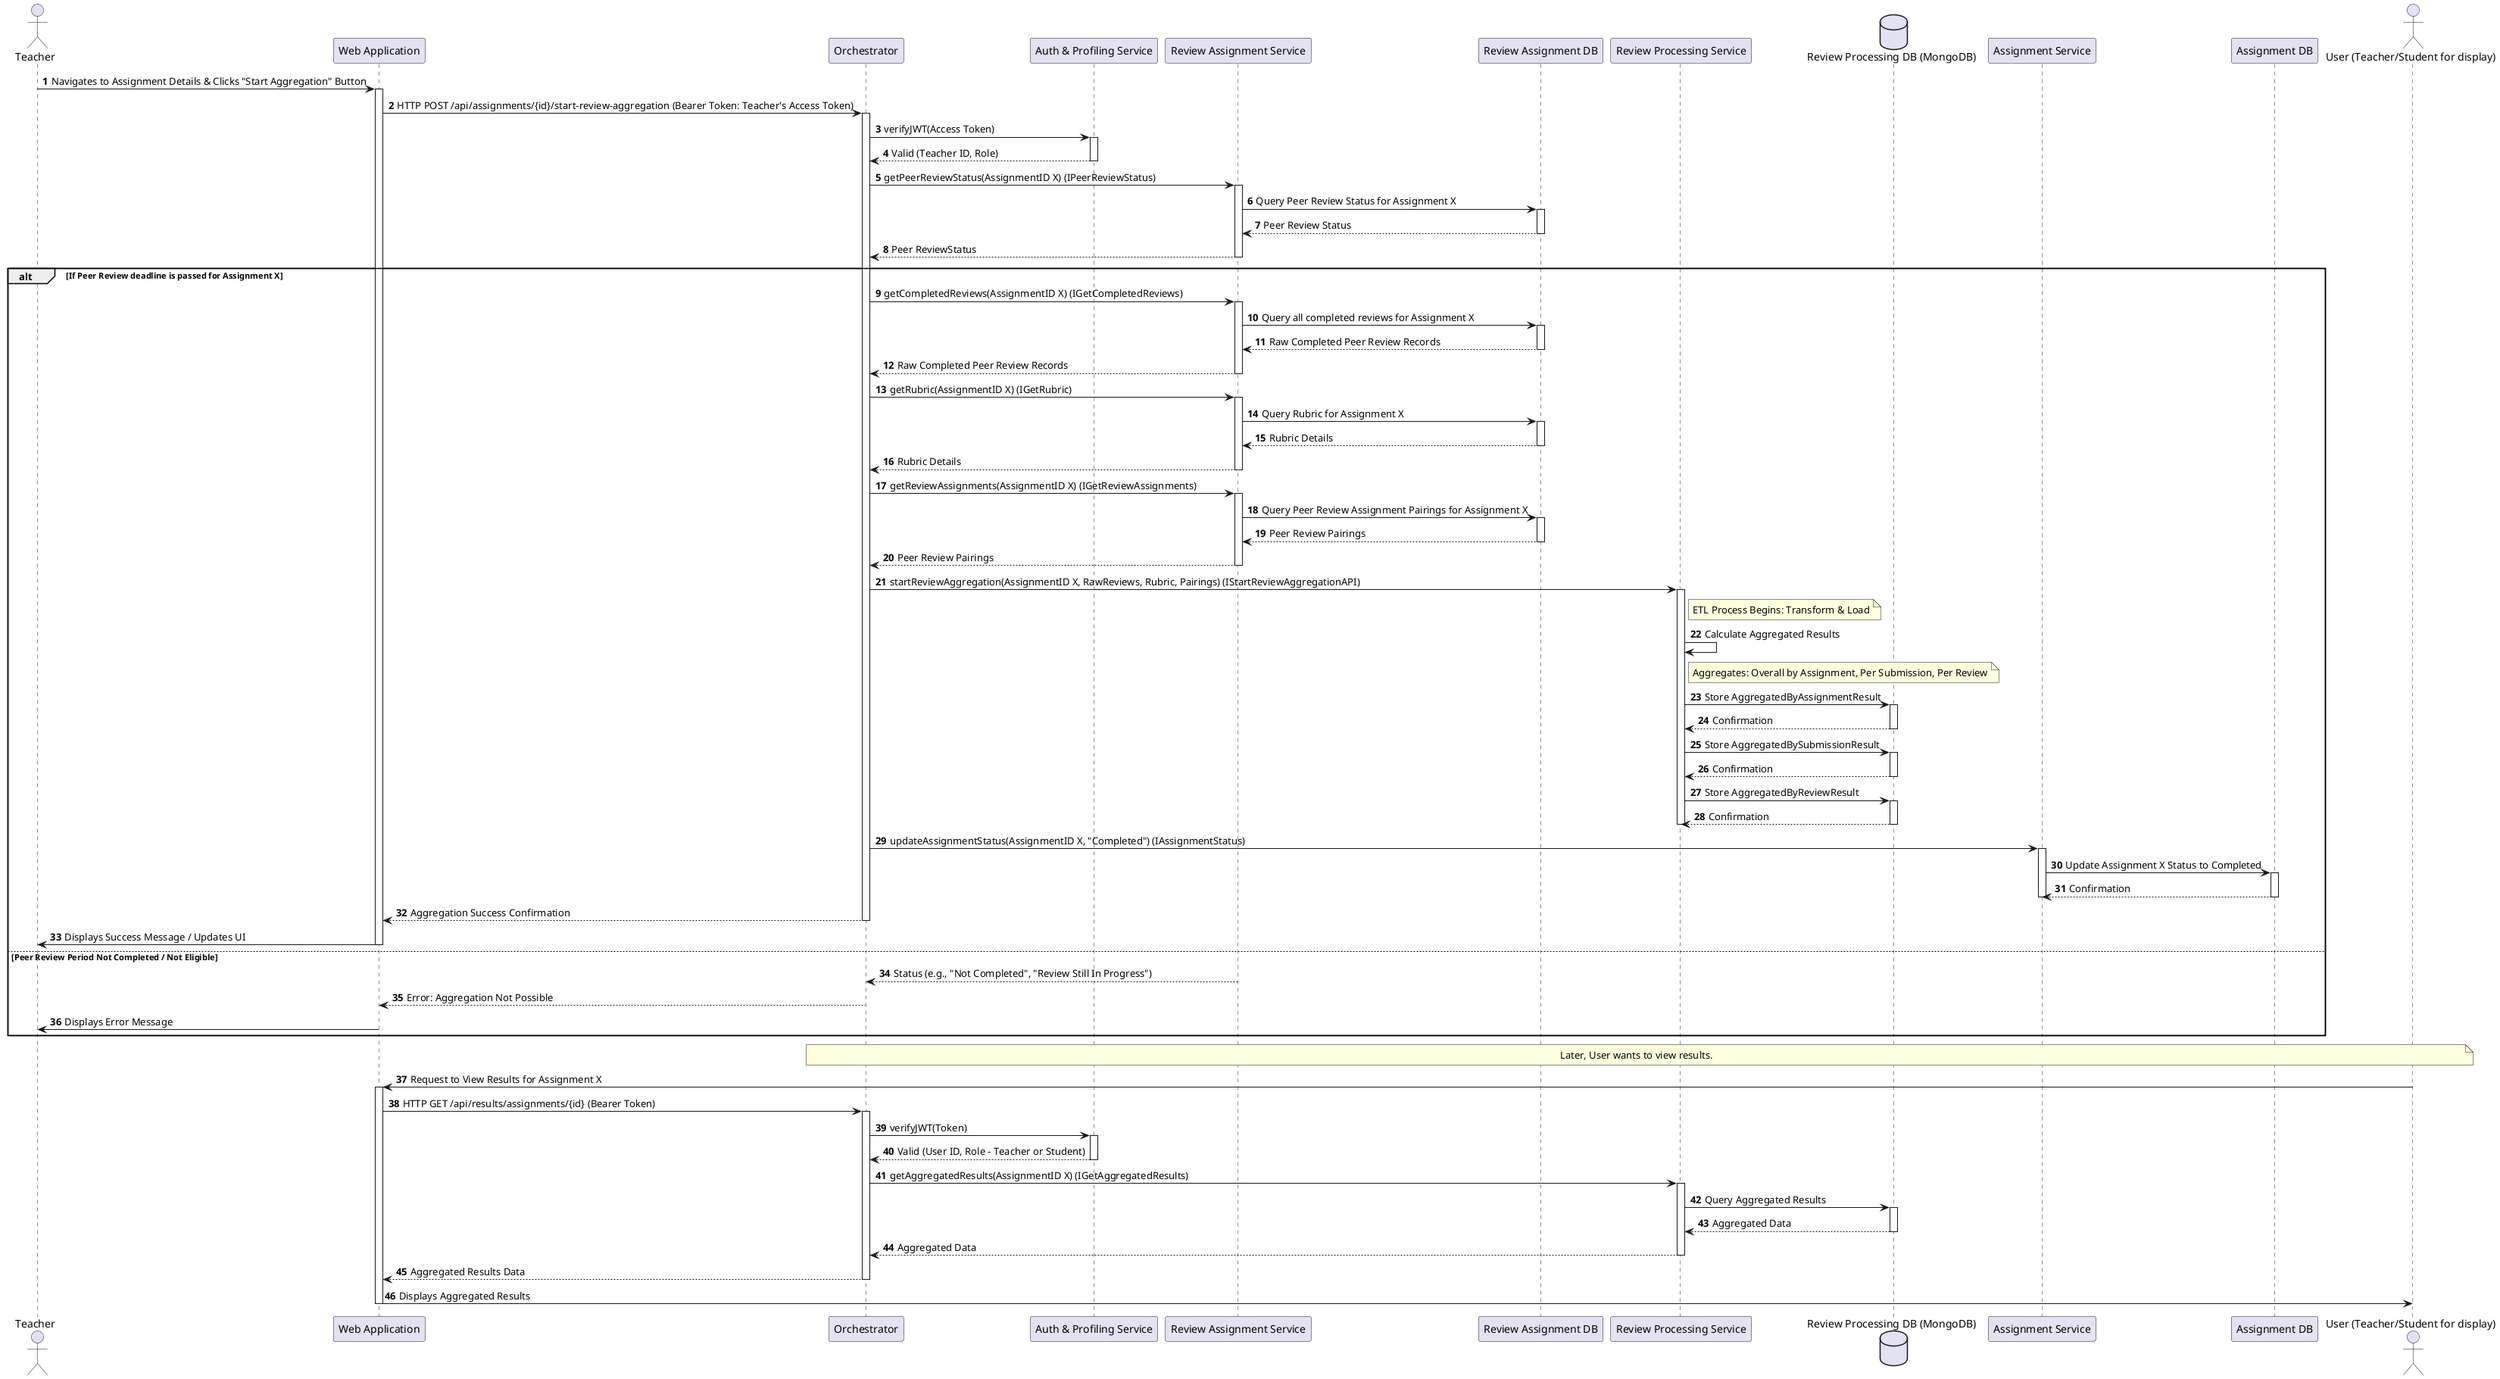 @startuml
autonumber
actor "Teacher" as Teacher
participant "Web Application" as WebApp
participant "Orchestrator" as Orch
participant "Auth & Profiling Service" as Auth
participant "Review Assignment Service" as RevAssign
participant "Review Assignment DB" as RevAssignDB
participant "Review Processing Service" as RevProc
database "Review Processing DB (MongoDB)" as RevProcDB
participant "Assignment Service" as Assign
participant "Assignment DB" as AssignDB
actor "User (Teacher/Student for display)" as User

' 1. Teacher manually triggers aggregation
Teacher -> WebApp : Navigates to Assignment Details & Clicks "Start Aggregation" Button
activate WebApp
WebApp -> Orch : HTTP POST /api/assignments/{id}/start-review-aggregation (Bearer Token: Teacher's Access Token)
activate Orch

' 2. Orchestrator authorizes the teacher's request
Orch -> Auth : verifyJWT(Access Token)
activate Auth
Auth --> Orch : Valid (Teacher ID, Role)
deactivate Auth

Orch -> RevAssign : getPeerReviewStatus(AssignmentID X) (IPeerReviewStatus)
activate RevAssign


' 3. Orchestrator extracts all raw data from Review Assignment Service
RevAssign -> RevAssignDB : Query Peer Review Status for Assignment X
activate RevAssignDB
RevAssignDB --> RevAssign : Peer Review Status
deactivate RevAssignDB

RevAssign --> Orch : Peer ReviewStatus 
deactivate RevAssign

alt If Peer Review deadline is passed for Assignment X
  Orch -> RevAssign : getCompletedReviews(AssignmentID X) (IGetCompletedReviews)
  activate RevAssign
  RevAssign -> RevAssignDB : Query all completed reviews for Assignment X
  activate RevAssignDB
  RevAssignDB --> RevAssign : Raw Completed Peer Review Records
  deactivate RevAssignDB
  RevAssign --> Orch : Raw Completed Peer Review Records
  deactivate RevAssign

  Orch -> RevAssign : getRubric(AssignmentID X) (IGetRubric)
  activate RevAssign
  RevAssign -> RevAssignDB : Query Rubric for Assignment X
  activate RevAssignDB
  RevAssignDB --> RevAssign : Rubric Details
  deactivate RevAssignDB
  RevAssign --> Orch : Rubric Details
  deactivate RevAssign

  Orch -> RevAssign : getReviewAssignments(AssignmentID X) (IGetReviewAssignments)
  activate RevAssign
  RevAssign -> RevAssignDB : Query Peer Review Assignment Pairings for Assignment X
  activate RevAssignDB
  RevAssignDB --> RevAssign : Peer Review Pairings
  deactivate RevAssignDB
  RevAssign --> Orch : Peer Review Pairings
  deactivate RevAssign

  ' 4. Orchestrator triggers Review Processing Service with extracted data
  Orch -> RevProc : startReviewAggregation(AssignmentID X, RawReviews, Rubric, Pairings) (IStartReviewAggregationAPI)
  activate RevProc
  Note right of RevProc: ETL Process Begins: Transform & Load

  RevProc -> RevProc : Calculate Aggregated Results
  Note right of RevProc: Aggregates: Overall by Assignment, Per Submission, Per Review

  RevProc -> RevProcDB : Store AggregatedByAssignmentResult
  activate RevProcDB
  RevProcDB --> RevProc : Confirmation
  deactivate RevProcDB

  RevProc -> RevProcDB : Store AggregatedBySubmissionResult
  activate RevProcDB
  RevProcDB --> RevProc : Confirmation
  deactivate RevProcDB

  RevProc -> RevProcDB : Store AggregatedByReviewResult
  activate RevProcDB
  RevProcDB --> RevProc : Confirmation
  deactivate RevProcDB
  deactivate RevProc

  ' 5. Orchestrator updates Assignment Service status
  Orch -> Assign : updateAssignmentStatus(AssignmentID X, "Completed") (IAssignmentStatus)
  activate Assign
  Assign -> AssignDB : Update Assignment X Status to Completed
  activate AssignDB
  AssignDB --> Assign : Confirmation
  deactivate AssignDB
  deactivate Assign

  Orch --> WebApp : Aggregation Success Confirmation
  deactivate Orch
  WebApp -> Teacher : Displays Success Message / Updates UI
  deactivate WebApp

else Peer Review Period Not Completed / Not Eligible
  RevAssign --> Orch : Status (e.g., "Not Completed", "Review Still In Progress")
  deactivate RevAssign
  Orch --> WebApp : Error: Aggregation Not Possible
  deactivate Orch
  WebApp -> Teacher : Displays Error Message
  deactivate WebApp
end

' 6. Make Results Available for Display (Later, independent of trigger)
Note over Orch,User: Later, User wants to view results.
User -> WebApp : Request to View Results for Assignment X
activate WebApp
WebApp -> Orch : HTTP GET /api/results/assignments/{id} (Bearer Token)
activate Orch
Orch -> Auth : verifyJWT(Token)
activate Auth
Auth --> Orch : Valid (User ID, Role - Teacher or Student)
deactivate Auth

Orch -> RevProc : getAggregatedResults(AssignmentID X) (IGetAggregatedResults)
activate RevProc
RevProc -> RevProcDB : Query Aggregated Results
activate RevProcDB
RevProcDB --> RevProc : Aggregated Data
deactivate RevProcDB
RevProc --> Orch : Aggregated Data
deactivate RevProc

Orch --> WebApp : Aggregated Results Data
deactivate Orch
WebApp -> User : Displays Aggregated Results
deactivate WebApp
@enduml